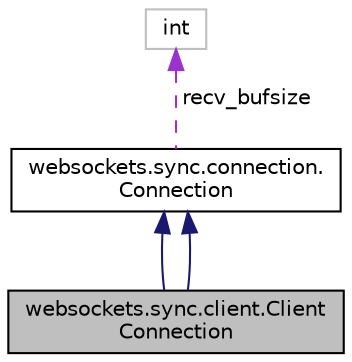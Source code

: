digraph "websockets.sync.client.ClientConnection"
{
 // LATEX_PDF_SIZE
  edge [fontname="Helvetica",fontsize="10",labelfontname="Helvetica",labelfontsize="10"];
  node [fontname="Helvetica",fontsize="10",shape=record];
  Node1 [label="websockets.sync.client.Client\lConnection",height=0.2,width=0.4,color="black", fillcolor="grey75", style="filled", fontcolor="black",tooltip=" "];
  Node2 -> Node1 [dir="back",color="midnightblue",fontsize="10",style="solid",fontname="Helvetica"];
  Node2 [label="websockets.sync.connection.\lConnection",height=0.2,width=0.4,color="black", fillcolor="white", style="filled",URL="$classwebsockets_1_1sync_1_1connection_1_1Connection.html",tooltip=" "];
  Node3 -> Node2 [dir="back",color="darkorchid3",fontsize="10",style="dashed",label=" recv_bufsize" ,fontname="Helvetica"];
  Node3 [label="int",height=0.2,width=0.4,color="grey75", fillcolor="white", style="filled",tooltip=" "];
  Node2 -> Node1 [dir="back",color="midnightblue",fontsize="10",style="solid",fontname="Helvetica"];
}
